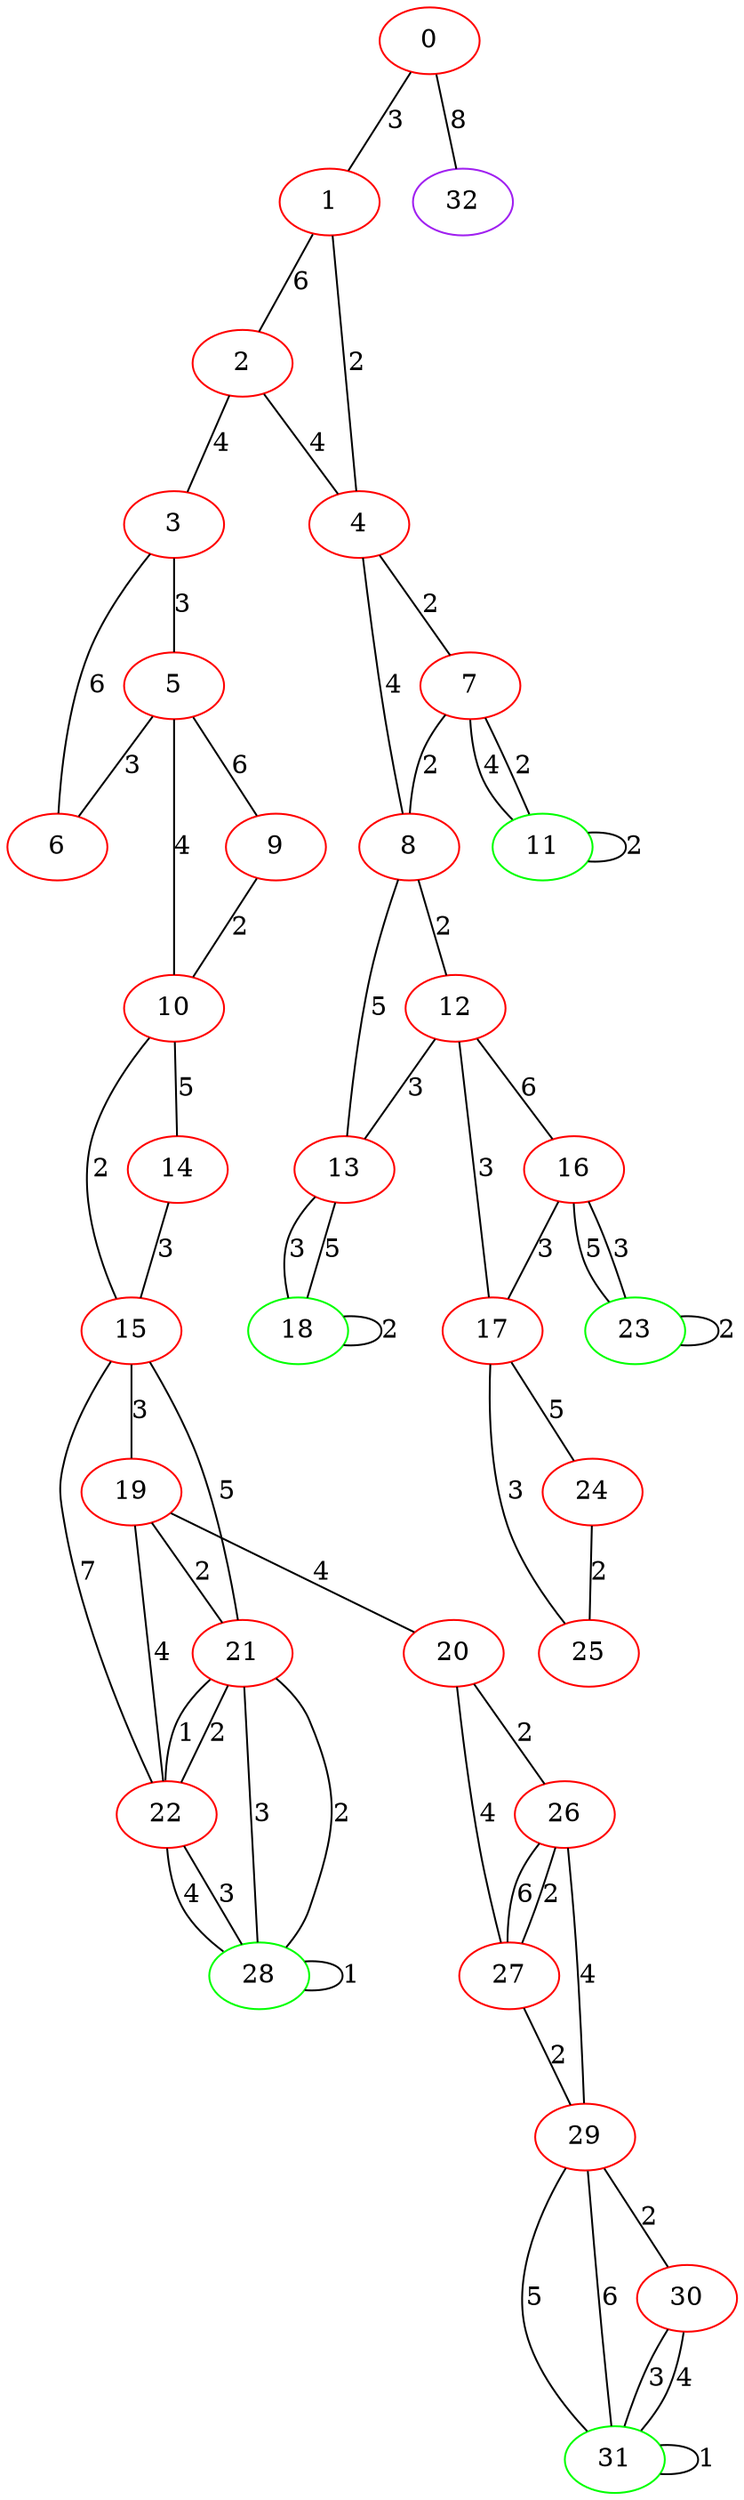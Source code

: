 graph "" {
0 [color=red, weight=1];
1 [color=red, weight=1];
2 [color=red, weight=1];
3 [color=red, weight=1];
4 [color=red, weight=1];
5 [color=red, weight=1];
6 [color=red, weight=1];
7 [color=red, weight=1];
8 [color=red, weight=1];
9 [color=red, weight=1];
10 [color=red, weight=1];
11 [color=green, weight=2];
12 [color=red, weight=1];
13 [color=red, weight=1];
14 [color=red, weight=1];
15 [color=red, weight=1];
16 [color=red, weight=1];
17 [color=red, weight=1];
18 [color=green, weight=2];
19 [color=red, weight=1];
20 [color=red, weight=1];
21 [color=red, weight=1];
22 [color=red, weight=1];
23 [color=green, weight=2];
24 [color=red, weight=1];
25 [color=red, weight=1];
26 [color=red, weight=1];
27 [color=red, weight=1];
28 [color=green, weight=2];
29 [color=red, weight=1];
30 [color=red, weight=1];
31 [color=green, weight=2];
32 [color=purple, weight=4];
0 -- 32  [key=0, label=8];
0 -- 1  [key=0, label=3];
1 -- 2  [key=0, label=6];
1 -- 4  [key=0, label=2];
2 -- 3  [key=0, label=4];
2 -- 4  [key=0, label=4];
3 -- 5  [key=0, label=3];
3 -- 6  [key=0, label=6];
4 -- 8  [key=0, label=4];
4 -- 7  [key=0, label=2];
5 -- 9  [key=0, label=6];
5 -- 10  [key=0, label=4];
5 -- 6  [key=0, label=3];
7 -- 8  [key=0, label=2];
7 -- 11  [key=0, label=4];
7 -- 11  [key=1, label=2];
8 -- 12  [key=0, label=2];
8 -- 13  [key=0, label=5];
9 -- 10  [key=0, label=2];
10 -- 14  [key=0, label=5];
10 -- 15  [key=0, label=2];
11 -- 11  [key=0, label=2];
12 -- 16  [key=0, label=6];
12 -- 17  [key=0, label=3];
12 -- 13  [key=0, label=3];
13 -- 18  [key=0, label=3];
13 -- 18  [key=1, label=5];
14 -- 15  [key=0, label=3];
15 -- 22  [key=0, label=7];
15 -- 19  [key=0, label=3];
15 -- 21  [key=0, label=5];
16 -- 17  [key=0, label=3];
16 -- 23  [key=0, label=5];
16 -- 23  [key=1, label=3];
17 -- 24  [key=0, label=5];
17 -- 25  [key=0, label=3];
18 -- 18  [key=0, label=2];
19 -- 20  [key=0, label=4];
19 -- 21  [key=0, label=2];
19 -- 22  [key=0, label=4];
20 -- 26  [key=0, label=2];
20 -- 27  [key=0, label=4];
21 -- 28  [key=0, label=2];
21 -- 28  [key=1, label=3];
21 -- 22  [key=0, label=1];
21 -- 22  [key=1, label=2];
22 -- 28  [key=0, label=3];
22 -- 28  [key=1, label=4];
23 -- 23  [key=0, label=2];
24 -- 25  [key=0, label=2];
26 -- 27  [key=0, label=6];
26 -- 27  [key=1, label=2];
26 -- 29  [key=0, label=4];
27 -- 29  [key=0, label=2];
28 -- 28  [key=0, label=1];
29 -- 30  [key=0, label=2];
29 -- 31  [key=0, label=5];
29 -- 31  [key=1, label=6];
30 -- 31  [key=0, label=3];
30 -- 31  [key=1, label=4];
31 -- 31  [key=0, label=1];
}
